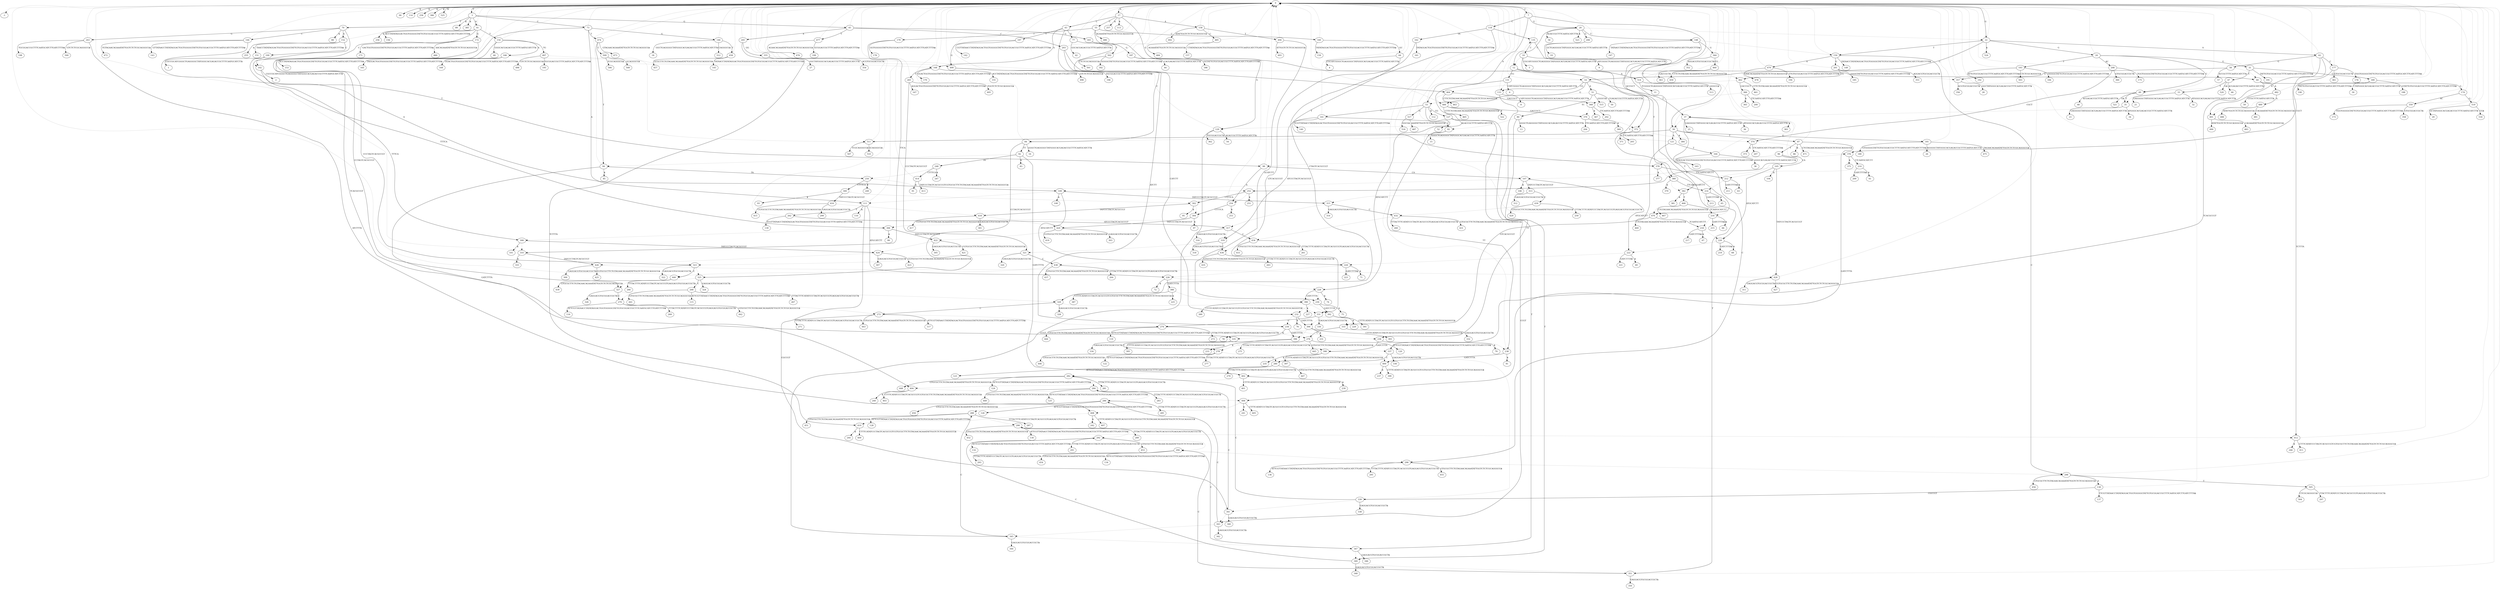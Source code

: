 digraph g {
	0 -> -1 [style=dotted]
	0 -> 3 [label="T"]
	3 -> 0 [style=dotted]
	3 -> 70 [label="T"]
	70 -> 0 [style=dotted]
	70 -> 152 [label="A"]
	152 -> 0 [style=dotted]
	152 -> 100 [label="C"]
	100 -> 102 [style=dotted]
	100 -> 1 [label="CGCCGCATCGGGCTGAGGGGCTATGGGCACGAGACCGCTTTCAATGCATCTT$"]
	100 -> 306 [label="TTTCA"]
	306 -> 308 [style=dotted]
	306 -> 99 [label="$"]
	306 -> 422 [label="TATCCCTAGTCACGCCGT"]
	422 -> 424 [style=dotted]
	422 -> 305 [label="GAGGACGTGCGGACCGCT$"]
	422 -> 421 [label="CGTGCGCTTCTGTAGAACAGAAATATTGGTCTCTCGCAGGGCG$"]
	152 -> 151 [label="TAACCTATATAGGACTGGTGGGGGTATTGTGCGGACCGCTTTCAATGCATCTTGATCTTTA$"]
	152 -> 255 [label="$"]
	70 -> 98 [label="T"]
	98 -> 0 [style=dotted]
	98 -> 107 [label="CA"]
	107 -> 109 [style=dotted]
	107 -> 222 [label="ATGCATCTT"]
	222 -> 224 [style=dotted]
	222 -> 69 [label="$"]
	222 -> 221 [label="GATCTTTA$"]
	107 -> 106 [label="$"]
	107 -> 313 [label="TATCCCTAGTCACGCCGT"]
	313 -> 315 [style=dotted]
	313 -> 430 [label="C"]
	430 -> 432 [style=dotted]
	430 -> 259 [label="TTTACTTTCATATCCCTAGTCACGCCGTGAGGACGTGCGGACCGCT$"]
	430 -> 429 [label="GTGCGCTTCTGTAGAACAGAAATATTGGTCTCTCGCAGGGCG$"]
	313 -> 312 [label="GAGGACGTGCGGACCGCT$"]
	98 -> 254 [label="A"]
	254 -> 0 [style=dotted]
	254 -> 304 [label="CTTTCA"]
	304 -> 306 [style=dotted]
	304 -> 97 [label="$"]
	304 -> 420 [label="TATCCCTAGTCACGCCGT"]
	420 -> 422 [style=dotted]
	420 -> 303 [label="GAGGACGTGCGGACCGCT$"]
	420 -> 419 [label="CGTGCGCTTCTGTAGAACAGAAATATTGGTCTCTCGCAGGGCG$"]
	254 -> 253 [label="$"]
	70 -> 144 [label="C"]
	144 -> 0 [style=dotted]
	144 -> 109 [label="A"]
	109 -> 111 [style=dotted]
	109 -> 224 [label="ATGCATCTT"]
	224 -> 226 [style=dotted]
	224 -> 71 [label="$"]
	224 -> 223 [label="GATCTTTA$"]
	109 -> 108 [label="$"]
	109 -> 315 [label="TATCCCTAGTCACGCCGT"]
	315 -> 317 [style=dotted]
	315 -> 432 [label="C"]
	432 -> 434 [style=dotted]
	432 -> 260 [label="TTTACTTTCATATCCCTAGTCACGCCGTGAGGACGTGCGGACCGCT$"]
	432 -> 431 [label="GTGCGCTTCTGTAGAACAGAAATATTGGTCTCTCGCAGGGCG$"]
	315 -> 314 [label="GAGGACGTGCGGACCGCT$"]
	144 -> 143 [label="GTTATAACCTATATAGGACTGGTGGGGGTATTGTGCGGACCGCTTTCAATGCATCTTGATCTTTA$"]
	144 -> 472 [label="TGTAGAACAGAAATATTGGTCTCTCGCAGGGCG$"]
	70 -> 88 [label="$"]
	70 -> 243 [label="G"]
	243 -> 0 [style=dotted]
	243 -> 198 [label="TGCGGACCGCTTTCAATGCATCTTGATCTTTA$"]
	243 -> 408 [label="ATCTTTA"]
	408 -> 410 [style=dotted]
	408 -> 242 [label="$"]
	408 -> 407 [label="CTTTCATATCCCTAGTCACGCCGTCGTGCGCTTCTGTAGAACAGAAATATTGGTCTCTCGCAGGGCG$"]
	243 -> 500 [label="GTCTCTCGCAGGGCG$"]
	3 -> 41 [label="A"]
	41 -> 0 [style=dotted]
	41 -> 102 [label="C"]
	102 -> 0 [style=dotted]
	102 -> 2 [label="CGCCGCATCGGGCTGAGGGGCTATGGGCACGAGACCGCTTTCAATGCATCTT$"]
	102 -> 308 [label="TTTCA"]
	308 -> 310 [style=dotted]
	308 -> 101 [label="$"]
	308 -> 424 [label="TATCCCTAGTCACGCCGT"]
	424 -> 426 [style=dotted]
	424 -> 307 [label="GAGGACGTGCGGACCGCT$"]
	424 -> 423 [label="CGTGCGCTTCTGTAGAACAGAAATATTGGTCTCTCGCAGGGCG$"]
	41 -> 154 [label="T"]
	154 -> 0 [style=dotted]
	154 -> 40 [label="GGGCACGAGACCGCTTTCAATGCATCTT$"]
	154 -> 166 [label="A"]
	166 -> 168 [style=dotted]
	166 -> 153 [label="ACCTATATAGGACTGGTGGGGGTATTGTGCGGACCGCTTTCAATGCATCTTGATCTTTA$"]
	166 -> 165 [label="TAGGACTGGTGGGGGTATTGTGCGGACCGCTTTCAATGCATCTTGATCTTTA$"]
	166 -> 169 [label="GGACTGGTGGGGGTATTGTGCGGACCGCTTTCAATGCATCTTGATCTTTA$"]
	154 -> 497 [label="TG"]
	497 -> 499 [style=dotted]
	497 -> 195 [label="TGCGGACCGCTTTCAATGCATCTTGATCTTTA$"]
	497 -> 496 [label="GTCTCTCGCAGGGCG$"]
	154 -> 323 [label="CCCTAGTCACGCCGT"]
	323 -> 325 [style=dotted]
	323 -> 440 [label="C"]
	440 -> 0 [style=dotted]
	440 -> 266 [label="TTTACTTTCATATCCCTAGTCACGCCGTGAGGACGTGCGGACCGCT$"]
	440 -> 439 [label="GTGCGCTTCTGTAGAACAGAAATATTGGTCTCTCGCAGGGCG$"]
	323 -> 322 [label="GAGGACGTGCGGACCGCT$"]
	41 -> 172 [label="G"]
	172 -> 0 [style=dotted]
	172 -> 335 [label="TCACGCCGT"]
	335 -> 337 [style=dotted]
	335 -> 278 [label="C"]
	278 -> 280 [style=dotted]
	278 -> 122 [label="ATTCGTTATAACCTATATAGGACTGGTGGGGGTATTGTGCGGACCGCTTTCAATGCATCTTGATCTTTA$"]
	278 -> 277 [label="TTTACTTTCATATCCCTAGTCACGCCGTGAGGACGTGCGGACCGCT$"]
	278 -> 446 [label="GTGCGCTTCTGTAGAACAGAAATATTGGTCTCTCGCAGGGCG$"]
	335 -> 334 [label="GAGGACGTGCGGACCGCT$"]
	172 -> 171 [label="GACTGGTGGGGGTATTGTGCGGACCGCTTTCAATGCATCTTGATCTTTA$"]
	172 -> 480 [label="AACAGAAATATTGGTCTCTCGCAGGGCG$"]
	41 -> 156 [label="ACCTATATAGGACTGGTGGGGGTATTGTGCGGACCGCTTTCAATGCATCTTGATCTTTA$"]
	41 -> 256 [label="$"]
	3 -> 73 [label="C"]
	73 -> 0 [style=dotted]
	73 -> 146 [label="G"]
	146 -> 0 [style=dotted]
	146 -> 18 [label="GGCTGAGGGGCTATGGGCACGAGACCGCTTTCAATGCATCTT$"]
	146 -> 458 [label="T"]
	458 -> 0 [style=dotted]
	458 -> 145 [label="TATAACCTATATAGGACTGGTGGGGGTATTGTGCGGACCGCTTTCAATGCATCTTGATCTTTA$"]
	458 -> 457 [label="GCGCTTCTGTAGAACAGAAATATTGGTCTCTCGCAGGGCG$"]
	146 -> 512 [label="CAGGGCG$"]
	73 -> 111 [label="A"]
	111 -> 0 [style=dotted]
	111 -> 226 [label="ATGCATCTT"]
	226 -> 228 [style=dotted]
	226 -> 72 [label="$"]
	226 -> 388 [label="GATCTTTA"]
	388 -> 390 [style=dotted]
	388 -> 225 [label="$"]
	388 -> 387 [label="CTTTCATATCCCTAGTCACGCCGTCGTGCGCTTCTGTAGAACAGAAATATTGGTCTCTCGCAGGGCG$"]
	111 -> 110 [label="$"]
	111 -> 341 [label="CGCCGT"]
	341 -> 343 [style=dotted]
	341 -> 284 [label="C"]
	284 -> 286 [style=dotted]
	284 -> 125 [label="ATTCGTTATAACCTATATAGGACTGGTGGGGGTATTGTGCGGACCGCTTTCAATGCATCTTGATCTTTA$"]
	284 -> 283 [label="TTTACTTTCATATCCCTAGTCACGCCGTGAGGACGTGCGGACCGCT$"]
	284 -> 449 [label="GTGCGCTTCTGTAGAACAGAAATATTGGTCTCTCGCAGGGCG$"]
	341 -> 340 [label="GAGGACGTGCGGACCGCT$"]
	111 -> 262 [label="T"]
	262 -> 0 [style=dotted]
	262 -> 139 [label="TCGTTATAACCTATATAGGACTGGTGGGGGTATTGTGCGGACCGCTTTCAATGCATCTTGATCTTTA$"]
	262 -> 317 [label="ATCCCTAGTCACGCCGT"]
	317 -> 319 [style=dotted]
	317 -> 434 [label="C"]
	434 -> 436 [style=dotted]
	434 -> 261 [label="TTTACTTTCATATCCCTAGTCACGCCGTGAGGACGTGCGGACCGCT$"]
	434 -> 433 [label="GTGCGCTTCTGTAGAACAGAAATATTGGTCTCTCGCAGGGCG$"]
	317 -> 316 [label="GAGGACGTGCGGACCGCT$"]
	73 -> 474 [label="T"]
	474 -> 0 [style=dotted]
	474 -> 94 [label="T"]
	94 -> 0 [style=dotted]
	94 -> 85 [label="$"]
	94 -> 250 [label="TA"]
	250 -> 252 [style=dotted]
	250 -> 300 [label="CTTTCA"]
	300 -> 302 [style=dotted]
	300 -> 93 [label="$"]
	300 -> 416 [label="TATCCCTAGTCACGCCGT"]
	416 -> 418 [style=dotted]
	416 -> 299 [label="GAGGACGTGCGGACCGCT$"]
	416 -> 415 [label="CGTGCGCTTCTGTAGAACAGAAATATTGGTCTCTCGCAGGGCG$"]
	250 -> 249 [label="$"]
	94 -> 404 [label="GATCTTTA"]
	404 -> 406 [style=dotted]
	404 -> 240 [label="$"]
	404 -> 403 [label="CTTTCATATCCCTAGTCACGCCGTCGTGCGCTTCTGTAGAACAGAAATATTGGTCTCTCGCAGGGCG$"]
	474 -> 473 [label="GTAGAACAGAAATATTGGTCTCTCGCAGGGCG$"]
	474 -> 509 [label="C"]
	509 -> 511 [style=dotted]
	509 -> 506 [label="TCGCAGGGCG$"]
	509 -> 508 [label="GCAGGGCG$"]
	73 -> 327 [label="CCTAGTCACGCCGT"]
	327 -> 329 [style=dotted]
	327 -> 270 [label="C"]
	270 -> 272 [style=dotted]
	270 -> 116 [label="ATTCGTTATAACCTATATAGGACTGGTGGGGGTATTGTGCGGACCGCTTTCAATGCATCTTGATCTTTA$"]
	270 -> 269 [label="TTTACTTTCATATCCCTAGTCACGCCGTGAGGACGTGCGGACCGCT$"]
	270 -> 442 [label="GTGCGCTTCTGTAGAACAGAAATATTGGTCTCTCGCAGGGCG$"]
	327 -> 326 [label="GAGGACGTGCGGACCGCT$"]
	3 -> 45 [label="G"]
	45 -> 0 [style=dotted]
	45 -> 245 [label="A"]
	245 -> 0 [style=dotted]
	245 -> 355 [label="GG"]
	355 -> 357 [style=dotted]
	355 -> 27 [label="GGCTATGGGCACGAGACCGCTTTCAATGCATCTT$"]
	355 -> 354 [label="ACGTGCGGACCGCT$"]
	245 -> 410 [label="TCTTTA"]
	410 -> 412 [style=dotted]
	410 -> 244 [label="$"]
	410 -> 409 [label="CTTTCATATCCCTAGTCACGCCGTCGTGCGCTTCTGTAGAACAGAAATATTGGTCTCTCGCAGGGCG$"]
	45 -> 183 [label="G"]
	183 -> 0 [style=dotted]
	183 -> 187 [label="G"]
	187 -> 0 [style=dotted]
	187 -> 44 [label="CACGAGACCGCTTTCAATGCATCTT$"]
	187 -> 186 [label="GGTATTGTGCGGACCGCTTTCAATGCATCTTGATCTTTA$"]
	183 -> 502 [label="T"]
	502 -> 0 [style=dotted]
	502 -> 182 [label="GGGGGTATTGTGCGGACCGCTTTCAATGCATCTTGATCTTTA$"]
	502 -> 501 [label="CTCTCGCAGGGCG$"]
	45 -> 203 [label="C"]
	203 -> 0 [style=dotted]
	203 -> 234 [label="ATCTT"]
	234 -> 236 [style=dotted]
	234 -> 78 [label="$"]
	234 -> 396 [label="GATCTTTA"]
	396 -> 398 [style=dotted]
	396 -> 233 [label="$"]
	396 -> 395 [label="CTTTCATATCCCTAGTCACGCCGTCGTGCGCTTCTGTAGAACAGAAATATTGGTCTCTCGCAGGGCG$"]
	203 -> 464 [label="G"]
	464 -> 466 [style=dotted]
	464 -> 368 [label="GACCGCT"]
	368 -> 370 [style=dotted]
	368 -> 202 [label="TTCAATGCATCTTGATCTTTA$"]
	368 -> 367 [label="$"]
	464 -> 463 [label="CTTCTGTAGAACAGAAATATTGGTCTCTCGCAGGGCG$"]
	45 -> 477 [label="T"]
	477 -> 0 [style=dotted]
	477 -> 199 [label="GCGGACCGCTTTCAATGCATCTTGATCTTTA$"]
	477 -> 476 [label="AGAACAGAAATATTGGTCTCTCGCAGGGCG$"]
	3 -> 89 [label="$"]
	3 -> 385 [label="$"]
	0 -> 17 [label="A"]
	17 -> 0 [style=dotted]
	17 -> 55 [label="C"]
	55 -> 0 [style=dotted]
	55 -> 160 [label="C"]
	160 -> 0 [style=dotted]
	160 -> 64 [label="GC"]
	64 -> 0 [style=dotted]
	64 -> 4 [label="CGCATCGGGCTGAGGGGCTATGGGCACGAGACCGCTTTCAATGCATCTT$"]
	64 -> 378 [label="T"]
	378 -> 380 [style=dotted]
	378 -> 212 [label="TTCAATGCATCTT"]
	212 -> 214 [style=dotted]
	212 -> 63 [label="$"]
	212 -> 211 [label="GATCTTTA$"]
	378 -> 377 [label="$"]
	160 -> 159 [label="TATATAGGACTGGTGGGGGTATTGTGCGGACCGCTTTCAATGCATCTTGATCTTTA$"]
	55 -> 129 [label="G"]
	129 -> 0 [style=dotted]
	129 -> 54 [label="AGACCGCTTTCAATGCATCTT$"]
	129 -> 345 [label="CCGT"]
	345 -> 347 [style=dotted]
	345 -> 288 [label="C"]
	288 -> 290 [style=dotted]
	288 -> 128 [label="ATTCGTTATAACCTATATAGGACTGGTGGGGGTATTGTGCGGACCGCTTTCAATGCATCTTGATCTTTA$"]
	288 -> 287 [label="TTTACTTTCATATCCCTAGTCACGCCGTGAGGACGTGCGGACCGCT$"]
	288 -> 451 [label="GTGCGCTTCTGTAGAACAGAAATATTGGTCTCTCGCAGGGCG$"]
	345 -> 344 [label="GAGGACGTGCGGACCGCT$"]
	129 -> 362 [label="TGCGGACCGCT$"]
	55 -> 179 [label="T"]
	179 -> 0 [style=dotted]
	179 -> 310 [label="TTCA"]
	310 -> 0 [style=dotted]
	310 -> 103 [label="$"]
	310 -> 426 [label="TATCCCTAGTCACGCCGT"]
	426 -> 428 [style=dotted]
	426 -> 309 [label="GAGGACGTGCGGACCGCT$"]
	426 -> 425 [label="CGTGCGCTTCTGTAGAACAGAAATATTGGTCTCTCGCAGGGCG$"]
	179 -> 178 [label="GGTGGGGGTATTGTGCGGACCGCTTTCAATGCATCTTGATCTTTA$"]
	55 -> 486 [label="AGAAATATTGGTCTCTCGCAGGGCG$"]
	17 -> 43 [label="T"]
	43 -> 0 [style=dotted]
	43 -> 84 [label="C"]
	84 -> 0 [style=dotted]
	84 -> 16 [label="GGGCTGAGGGGCTATGGGCACGAGACCGCTTTCAATGCATCTT$"]
	84 -> 92 [label="TT"]
	92 -> 94 [style=dotted]
	92 -> 83 [label="$"]
	92 -> 248 [label="TA"]
	248 -> 250 [style=dotted]
	248 -> 414 [label="CTTTCA"]
	414 -> 0 [style=dotted]
	414 -> 91 [label="$"]
	414 -> 413 [label="TATCCCTAGTCACGCCGTCGTGCGCTTCTGTAGAACAGAAATATTGGTCTCTCGCAGGGCG$"]
	248 -> 247 [label="$"]
	92 -> 402 [label="GATCTTTA"]
	402 -> 404 [style=dotted]
	402 -> 239 [label="$"]
	402 -> 401 [label="CTTTCATATCCCTAGTCACGCCGTCGTGCGCTTCTGTAGAACAGAAATATTGGTCTCTCGCAGGGCG$"]
	84 -> 325 [label="CCTAGTCACGCCGT"]
	325 -> 327 [style=dotted]
	325 -> 268 [label="C"]
	268 -> 270 [style=dotted]
	268 -> 115 [label="ATTCGTTATAACCTATATAGGACTGGTGGGGGTATTGTGCGGACCGCTTTCAATGCATCTTGATCTTTA$"]
	268 -> 267 [label="TTTACTTTCATATCCCTAGTCACGCCGTGAGGACGTGCGGACCGCT$"]
	268 -> 441 [label="GTGCGCTTCTGTAGAACAGAAATATTGGTCTCTCGCAGGGCG$"]
	325 -> 324 [label="GAGGACGTGCGGACCGCT$"]
	43 -> 77 [label="G"]
	77 -> 0 [style=dotted]
	77 -> 42 [label="GGCACGAGACCGCTTTCAATGCATCTT$"]
	77 -> 232 [label="CATCTT"]
	232 -> 234 [style=dotted]
	232 -> 76 [label="$"]
	232 -> 394 [label="GATCTTTA"]
	394 -> 396 [style=dotted]
	394 -> 231 [label="$"]
	394 -> 393 [label="CTTTCATATCCCTAGTCACGCCGTCGTGCGCTTCTGTAGAACAGAAATATTGGTCTCTCGCAGGGCG$"]
	43 -> 197 [label="T"]
	197 -> 0 [style=dotted]
	197 -> 142 [label="CGTTATAACCTATATAGGACTGGTGGGGGTATTGTGCGGACCGCTTTCAATGCATCTTGATCTTTA$"]
	197 -> 499 [label="G"]
	499 -> 0 [style=dotted]
	499 -> 196 [label="TGCGGACCGCTTTCAATGCATCTTGATCTTTA$"]
	499 -> 498 [label="GTCTCTCGCAGGGCG$"]
	43 -> 168 [label="A"]
	168 -> 0 [style=dotted]
	168 -> 155 [label="ACCTATATAGGACTGGTGGGGGTATTGTGCGGACCGCTTTCAATGCATCTTGATCTTTA$"]
	168 -> 265 [label="T"]
	265 -> 0 [style=dotted]
	265 -> 167 [label="AGGACTGGTGGGGGTATTGTGCGGACCGCTTTCAATGCATCTTGATCTTTA$"]
	265 -> 321 [label="CCCTAGTCACGCCGT"]
	321 -> 323 [style=dotted]
	321 -> 438 [label="C"]
	438 -> 440 [style=dotted]
	438 -> 264 [label="TTTACTTTCATATCCCTAGTCACGCCGTGAGGACGTGCGGACCGCT$"]
	438 -> 437 [label="GTGCGCTTCTGTAGAACAGAAATATTGGTCTCTCGCAGGGCG$"]
	321 -> 320 [label="GAGGACGTGCGGACCGCT$"]
	265 -> 495 [label="TGGTCTCTCGCAGGGCG$"]
	168 -> 170 [label="GGACTGGTGGGGGTATTGTGCGGACCGCTTTCAATGCATCTTGATCTTTA$"]
	17 -> 60 [label="G"]
	60 -> 0 [style=dotted]
	60 -> 174 [label="G"]
	174 -> 0 [style=dotted]
	174 -> 519 [label="G"]
	519 -> 0 [style=dotted]
	519 -> 29 [label="GCTATGGGCACGAGACCGCTTTCAATGCATCTT$"]
	519 -> 518 [label="CG$"]
	174 -> 359 [label="AC"]
	359 -> 0 [style=dotted]
	359 -> 173 [label="TGGTGGGGGTATTGTGCGGACCGCTTTCAATGCATCTTGATCTTTA$"]
	359 -> 358 [label="GTGCGGACCGCT$"]
	60 -> 482 [label="A"]
	482 -> 0 [style=dotted]
	482 -> 59 [label="CCGCTTTCAATGCATCTT$"]
	482 -> 489 [label="A"]
	489 -> 491 [style=dotted]
	489 -> 481 [label="CAGAAATATTGGTCTCTCGCAGGGCG$"]
	489 -> 488 [label="ATATTGGTCTCTCGCAGGGCG$"]
	60 -> 337 [label="TCACGCCGT"]
	337 -> 339 [style=dotted]
	337 -> 280 [label="C"]
	280 -> 282 [style=dotted]
	280 -> 123 [label="ATTCGTTATAACCTATATAGGACTGGTGGGGGTATTGTGCGGACCGCTTTCAATGCATCTTGATCTTTA$"]
	280 -> 279 [label="TTTACTTTCATATCCCTAGTCACGCCGTGAGGACGTGCGGACCGCT$"]
	280 -> 447 [label="GTGCGCTTCTGTAGAACAGAAATATTGGTCTCTCGCAGGGCG$"]
	337 -> 336 [label="GAGGACGTGCGGACCGCT$"]
	17 -> 158 [label="A"]
	158 -> 0 [style=dotted]
	158 -> 494 [label="T"]
	494 -> 0 [style=dotted]
	494 -> 230 [label="GCATCTT"]
	230 -> 232 [style=dotted]
	230 -> 75 [label="$"]
	230 -> 392 [label="GATCTTTA"]
	392 -> 394 [style=dotted]
	392 -> 229 [label="$"]
	392 -> 391 [label="CTTTCATATCCCTAGTCACGCCGTCGTGCGCTTCTGTAGAACAGAAATATTGGTCTCTCGCAGGGCG$"]
	494 -> 493 [label="ATTGGTCTCTCGCAGGGCG$"]
	158 -> 485 [label="C"]
	485 -> 0 [style=dotted]
	485 -> 157 [label="CTATATAGGACTGGTGGGGGTATTGTGCGGACCGCTTTCAATGCATCTTGATCTTTA$"]
	485 -> 484 [label="AGAAATATTGGTCTCTCGCAGGGCG$"]
	158 -> 492 [label="ATATTGGTCTCTCGCAGGGCG$"]
	17 -> 113 [label="$"]
	17 -> 257 [label="$"]
	0 -> 7 [label="C"]
	7 -> 0 [style=dotted]
	7 -> 118 [label="C"]
	118 -> 0 [style=dotted]
	118 -> 135 [label="G"]
	135 -> 0 [style=dotted]
	135 -> 10 [label="C"]
	10 -> 12 [style=dotted]
	10 -> 5 [label="CGCATCGGGCTGAGGGGCTATGGGCACGAGACCGCTTTCAATGCATCTT$"]
	10 -> 9 [label="ATCGGGCTGAGGGGCTATGGGCACGAGACCGCTTTCAATGCATCTT$"]
	10 -> 380 [label="T"]
	380 -> 382 [style=dotted]
	380 -> 214 [label="TTCAATGCATCTT"]
	214 -> 216 [style=dotted]
	214 -> 65 [label="$"]
	214 -> 213 [label="GATCTTTA$"]
	380 -> 379 [label="$"]
	135 -> 351 [label="T"]
	351 -> 0 [style=dotted]
	351 -> 294 [label="C"]
	294 -> 296 [style=dotted]
	294 -> 134 [label="ATTCGTTATAACCTATATAGGACTGGTGGGGGTATTGTGCGGACCGCTTTCAATGCATCTTGATCTTTA$"]
	294 -> 293 [label="TTTACTTTCATATCCCTAGTCACGCCGTGAGGACGTGCGGACCGCT$"]
	294 -> 454 [label="GTGCGCTTCTGTAGAACAGAAATATTGGTCTCTCGCAGGGCG$"]
	351 -> 350 [label="GAGGACGTGCGGACCGCT$"]
	118 -> 329 [label="CTAGTCACGCCGT"]
	329 -> 331 [style=dotted]
	329 -> 272 [label="C"]
	272 -> 274 [style=dotted]
	272 -> 117 [label="ATTCGTTATAACCTATATAGGACTGGTGGGGGTATTGTGCGGACCGCTTTCAATGCATCTTGATCTTTA$"]
	272 -> 271 [label="TTTACTTTCATATCCCTAGTCACGCCGTGAGGACGTGCGGACCGCT$"]
	272 -> 443 [label="GTGCGCTTCTGTAGAACAGAAATATTGGTCTCTCGCAGGGCG$"]
	329 -> 328 [label="GAGGACGTGCGGACCGCT$"]
	118 -> 162 [label="TA"]
	162 -> 0 [style=dotted]
	162 -> 331 [label="GTCACGCCGT"]
	331 -> 333 [style=dotted]
	331 -> 274 [label="C"]
	274 -> 276 [style=dotted]
	274 -> 119 [label="ATTCGTTATAACCTATATAGGACTGGTGGGGGTATTGTGCGGACCGCTTTCAATGCATCTTGATCTTTA$"]
	274 -> 273 [label="TTTACTTTCATATCCCTAGTCACGCCGTGAGGACGTGCGGACCGCT$"]
	274 -> 444 [label="GTGCGCTTCTGTAGAACAGAAATATTGGTCTCTCGCAGGGCG$"]
	331 -> 330 [label="GAGGACGTGCGGACCGCT$"]
	162 -> 161 [label="TATAGGACTGGTGGGGGTATTGTGCGGACCGCTTTCAATGCATCTTGATCTTTA$"]
	7 -> 20 [label="G"]
	20 -> 22 [style=dotted]
	20 -> 12 [label="C"]
	12 -> 14 [style=dotted]
	12 -> 131 [label="CG"]
	131 -> 133 [style=dotted]
	131 -> 6 [label="CATCGGGCTGAGGGGCTATGGGCACGAGACCGCTTTCAATGCATCTT$"]
	131 -> 347 [label="T"]
	347 -> 349 [style=dotted]
	347 -> 290 [label="C"]
	290 -> 292 [style=dotted]
	290 -> 130 [label="ATTCGTTATAACCTATATAGGACTGGTGGGGGTATTGTGCGGACCGCTTTCAATGCATCTTGATCTTTA$"]
	290 -> 289 [label="TTTACTTTCATATCCCTAGTCACGCCGTGAGGACGTGCGGACCGCT$"]
	290 -> 452 [label="GTGCGCTTCTGTAGAACAGAAATATTGGTCTCTCGCAGGGCG$"]
	347 -> 346 [label="GAGGACGTGCGGACCGCT$"]
	12 -> 514 [label="A"]
	514 -> 0 [style=dotted]
	514 -> 11 [label="TCGGGCTGAGGGGCTATGGGCACGAGACCGCTTTCAATGCATCTT$"]
	514 -> 513 [label="GGGCG$"]
	12 -> 382 [label="T"]
	382 -> 0 [style=dotted]
	382 -> 468 [label="T"]
	468 -> 470 [style=dotted]
	468 -> 216 [label="TCAATGCATCTT"]
	216 -> 218 [style=dotted]
	216 -> 66 [label="$"]
	216 -> 215 [label="GATCTTTA$"]
	468 -> 467 [label="CTGTAGAACAGAAATATTGGTCTCTCGCAGGGCG$"]
	382 -> 381 [label="$"]
	20 -> 206 [label="G"]
	206 -> 0 [style=dotted]
	206 -> 19 [label="GCTGAGGGGCTATGGGCACGAGACCGCTTTCAATGCATCTT$"]
	206 -> 372 [label="ACCGCT"]
	372 -> 374 [style=dotted]
	372 -> 205 [label="TTCAATGCATCTTGATCTTTA$"]
	372 -> 371 [label="$"]
	20 -> 56 [label="AGACCGCTTTCAATGCATCTT$"]
	20 -> 148 [label="T"]
	148 -> 150 [style=dotted]
	148 -> 296 [label="C"]
	296 -> 298 [style=dotted]
	296 -> 136 [label="ATTCGTTATAACCTATATAGGACTGGTGGGGGTATTGTGCGGACCGCTTTCAATGCATCTTGATCTTTA$"]
	296 -> 295 [label="TTTACTTTCATATCCCTAGTCACGCCGTGAGGACGTGCGGACCGCT$"]
	296 -> 455 [label="GTGCGCTTCTGTAGAACAGAAATATTGGTCTCTCGCAGGGCG$"]
	148 -> 147 [label="TATAACCTATATAGGACTGGTGGGGGTATTGTGCGGACCGCTTTCAATGCATCTTGATCTTTA$"]
	148 -> 364 [label="G"]
	364 -> 0 [style=dotted]
	364 -> 352 [label="AGGACGTGCGGACCGCT$"]
	364 -> 460 [label="CG"]
	460 -> 462 [style=dotted]
	460 -> 363 [label="GACCGCT$"]
	460 -> 459 [label="CTTCTGTAGAACAGAAATATTGGTCTCTCGCAGGGCG$"]
	20 -> 523 [label="$"]
	7 -> 53 [label="A"]
	53 -> 0 [style=dotted]
	53 -> 141 [label="T"]
	141 -> 0 [style=dotted]
	141 -> 82 [label="C"]
	82 -> 84 [style=dotted]
	82 -> 15 [label="GGGCTGAGGGGCTATGGGCACGAGACCGCTTTCAATGCATCTT$"]
	82 -> 238 [label="TT"]
	238 -> 0 [style=dotted]
	238 -> 81 [label="$"]
	238 -> 400 [label="GATCTTTA"]
	400 -> 402 [style=dotted]
	400 -> 237 [label="$"]
	400 -> 399 [label="CTTTCATATCCCTAGTCACGCCGTCGTGCGCTTCTGTAGAACAGAAATATTGGTCTCTCGCAGGGCG$"]
	141 -> 140 [label="TCGTTATAACCTATATAGGACTGGTGGGGGTATTGTGCGGACCGCTTTCAATGCATCTTGATCTTTA$"]
	141 -> 319 [label="ATCCCTAGTCACGCCGT"]
	319 -> 321 [style=dotted]
	319 -> 436 [label="C"]
	436 -> 438 [style=dotted]
	436 -> 263 [label="TTTACTTTCATATCCCTAGTCACGCCGTGAGGACGTGCGGACCGCT$"]
	436 -> 435 [label="GTGCGCTTCTGTAGAACAGAAATATTGGTCTCTCGCAGGGCG$"]
	319 -> 318 [label="GAGGACGTGCGGACCGCT$"]
	53 -> 127 [label="CG"]
	127 -> 129 [style=dotted]
	127 -> 52 [label="AGACCGCTTTCAATGCATCTT$"]
	127 -> 343 [label="CCGT"]
	343 -> 345 [style=dotted]
	343 -> 286 [label="C"]
	286 -> 288 [style=dotted]
	286 -> 126 [label="ATTCGTTATAACCTATATAGGACTGGTGGGGGTATTGTGCGGACCGCTTTCAATGCATCTTGATCTTTA$"]
	286 -> 285 [label="TTTACTTTCATATCCCTAGTCACGCCGTGAGGACGTGCGGACCGCT$"]
	286 -> 450 [label="GTGCGCTTCTGTAGAACAGAAATATTGGTCTCTCGCAGGGCG$"]
	343 -> 342 [label="GAGGACGTGCGGACCGCT$"]
	53 -> 228 [label="ATGCATCTT"]
	228 -> 230 [style=dotted]
	228 -> 74 [label="$"]
	228 -> 390 [label="GATCTTTA"]
	390 -> 392 [style=dotted]
	390 -> 227 [label="$"]
	390 -> 389 [label="CTTTCATATCCCTAGTCACGCCGTCGTGCGCTTCTGTAGAACAGAAATATTGGTCTCTCGCAGGGCG$"]
	53 -> 112 [label="$"]
	53 -> 517 [label="G"]
	517 -> 0 [style=dotted]
	517 -> 487 [label="AAATATTGGTCTCTCGCAGGGCG$"]
	517 -> 516 [label="GGCG$"]
	7 -> 39 [label="T"]
	39 -> 0 [style=dotted]
	39 -> 181 [label="G"]
	181 -> 0 [style=dotted]
	181 -> 26 [label="AGGGGCTATGGGCACGAGACCGCTTTCAATGCATCTT$"]
	181 -> 180 [label="GTGGGGGTATTGTGCGGACCGCTTTCAATGCATCTTGATCTTTA$"]
	181 -> 475 [label="TAGAACAGAAATATTGGTCTCTCGCAGGGCG$"]
	39 -> 121 [label="A"]
	121 -> 0 [style=dotted]
	121 -> 164 [label="T"]
	164 -> 0 [style=dotted]
	164 -> 38 [label="GGGCACGAGACCGCTTTCAATGCATCTT$"]
	164 -> 163 [label="ATAGGACTGGTGGGGGTATTGTGCGGACCGCTTTCAATGCATCTTGATCTTTA$"]
	121 -> 333 [label="GTCACGCCGT"]
	333 -> 335 [style=dotted]
	333 -> 276 [label="C"]
	276 -> 278 [style=dotted]
	276 -> 120 [label="ATTCGTTATAACCTATATAGGACTGGTGGGGGTATTGTGCGGACCGCTTTCAATGCATCTTGATCTTTA$"]
	276 -> 275 [label="TTTACTTTCATATCCCTAGTCACGCCGTGAGGACGTGCGGACCGCT$"]
	276 -> 445 [label="GTGCGCTTCTGTAGAACAGAAATATTGGTCTCTCGCAGGGCG$"]
	333 -> 332 [label="GAGGACGTGCGGACCGCT$"]
	39 -> 87 [label="T"]
	87 -> 0 [style=dotted]
	87 -> 96 [label="T"]
	96 -> 98 [style=dotted]
	96 -> 105 [label="CA"]
	105 -> 107 [style=dotted]
	105 -> 220 [label="ATGCATCTT"]
	220 -> 222 [style=dotted]
	220 -> 68 [label="$"]
	220 -> 219 [label="GATCTTTA$"]
	105 -> 104 [label="$"]
	105 -> 428 [label="TATCCCTAGTCACGCCGT"]
	428 -> 0 [style=dotted]
	428 -> 311 [label="GAGGACGTGCGGACCGCT$"]
	428 -> 427 [label="CGTGCGCTTCTGTAGAACAGAAATATTGGTCTCTCGCAGGGCG$"]
	96 -> 252 [label="A"]
	252 -> 254 [style=dotted]
	252 -> 302 [label="CTTTCA"]
	302 -> 304 [style=dotted]
	302 -> 95 [label="$"]
	302 -> 418 [label="TATCCCTAGTCACGCCGT"]
	418 -> 420 [style=dotted]
	418 -> 301 [label="GAGGACGTGCGGACCGCT$"]
	418 -> 417 [label="CGTGCGCTTCTGTAGAACAGAAATATTGGTCTCTCGCAGGGCG$"]
	252 -> 251 [label="$"]
	87 -> 86 [label="$"]
	87 -> 406 [label="GATCTTTA"]
	406 -> 408 [style=dotted]
	406 -> 241 [label="$"]
	406 -> 405 [label="CTTTCATATCCCTAGTCACGCCGTCGTGCGCTTCTGTAGAACAGAAATATTGGTCTCTCGCAGGGCG$"]
	87 -> 471 [label="CTGTAGAACAGAAATATTGGTCTCTCGCAGGGCG$"]
	39 -> 384 [label="$"]
	39 -> 511 [label="C"]
	511 -> 0 [style=dotted]
	511 -> 507 [label="TCGCAGGGCG$"]
	511 -> 510 [label="GCAGGGCG$"]
	0 -> 22 [label="G"]
	22 -> 0 [style=dotted]
	22 -> 14 [label="C"]
	14 -> 0 [style=dotted]
	14 -> 133 [label="CG"]
	133 -> 135 [style=dotted]
	133 -> 8 [label="CATCGGGCTGAGGGGCTATGGGCACGAGACCGCTTTCAATGCATCTT$"]
	133 -> 349 [label="T"]
	349 -> 351 [style=dotted]
	349 -> 292 [label="C"]
	292 -> 294 [style=dotted]
	292 -> 132 [label="ATTCGTTATAACCTATATAGGACTGGTGGGGGTATTGTGCGGACCGCTTTCAATGCATCTTGATCTTTA$"]
	292 -> 291 [label="TTTACTTTCATATCCCTAGTCACGCCGTGAGGACGTGCGGACCGCT$"]
	292 -> 453 [label="GTGCGCTTCTGTAGAACAGAAATATTGGTCTCTCGCAGGGCG$"]
	349 -> 348 [label="GAGGACGTGCGGACCGCT$"]
	14 -> 51 [label="A"]
	51 -> 53 [style=dotted]
	51 -> 80 [label="TC"]
	80 -> 82 [style=dotted]
	80 -> 13 [label="GGGCTGAGGGGCTATGGGCACGAGACCGCTTTCAATGCATCTT$"]
	80 -> 236 [label="TT"]
	236 -> 238 [style=dotted]
	236 -> 79 [label="$"]
	236 -> 398 [label="GATCTTTA"]
	398 -> 400 [style=dotted]
	398 -> 235 [label="$"]
	398 -> 397 [label="CTTTCATATCCCTAGTCACGCCGTCGTGCGCTTCTGTAGAACAGAAATATTGGTCTCTCGCAGGGCG$"]
	51 -> 50 [label="CGAGACCGCTTTCAATGCATCTT$"]
	51 -> 515 [label="GGGCG$"]
	14 -> 37 [label="T"]
	37 -> 39 [style=dotted]
	37 -> 25 [label="GAGGGGCTATGGGCACGAGACCGCTTTCAATGCATCTT$"]
	37 -> 36 [label="ATGGGCACGAGACCGCTTTCAATGCATCTT$"]
	37 -> 470 [label="T"]
	470 -> 0 [style=dotted]
	470 -> 218 [label="TCAATGCATCTT"]
	218 -> 220 [style=dotted]
	218 -> 67 [label="$"]
	218 -> 217 [label="GATCTTTA$"]
	470 -> 469 [label="CTGTAGAACAGAAATATTGGTCTCTCGCAGGGCG$"]
	37 -> 383 [label="$"]
	14 -> 466 [label="G"]
	466 -> 0 [style=dotted]
	466 -> 370 [label="GACCGCT"]
	370 -> 372 [style=dotted]
	370 -> 204 [label="TTCAATGCATCTTGATCTTTA$"]
	370 -> 369 [label="$"]
	466 -> 465 [label="CTTCTGTAGAACAGAAATATTGGTCTCTCGCAGGGCG$"]
	466 -> 522 [label="$"]
	22 -> 24 [label="G"]
	24 -> 0 [style=dotted]
	24 -> 31 [label="G"]
	31 -> 0 [style=dotted]
	31 -> 47 [label="C"]
	47 -> 49 [style=dotted]
	47 -> 33 [label="T"]
	33 -> 35 [style=dotted]
	33 -> 21 [label="GAGGGGCTATGGGCACGAGACCGCTTTCAATGCATCTT$"]
	33 -> 32 [label="ATGGGCACGAGACCGCTTTCAATGCATCTT$"]
	47 -> 46 [label="ACGAGACCGCTTTCAATGCATCTT$"]
	47 -> 520 [label="G$"]
	31 -> 189 [label="G"]
	189 -> 0 [style=dotted]
	189 -> 30 [label="CTATGGGCACGAGACCGCTTTCAATGCATCTT$"]
	189 -> 188 [label="GTATTGTGCGGACCGCTTTCAATGCATCTTGATCTTTA$"]
	189 -> 190 [label="TATTGTGCGGACCGCTTTCAATGCATCTTGATCTTTA$"]
	31 -> 191 [label="TATTGTGCGGACCGCTTTCAATGCATCTTGATCTTTA$"]
	24 -> 49 [label="C"]
	49 -> 0 [style=dotted]
	49 -> 35 [label="T"]
	35 -> 37 [style=dotted]
	35 -> 23 [label="GAGGGGCTATGGGCACGAGACCGCTTTCAATGCATCTT$"]
	35 -> 34 [label="ATGGGCACGAGACCGCTTTCAATGCATCTT$"]
	49 -> 48 [label="ACGAGACCGCTTTCAATGCATCTT$"]
	49 -> 521 [label="G$"]
	24 -> 208 [label="AC"]
	208 -> 0 [style=dotted]
	208 -> 175 [label="TGGTGGGGGTATTGTGCGGACCGCTTTCAATGCATCTTGATCTTTA$"]
	208 -> 374 [label="CGCT"]
	374 -> 376 [style=dotted]
	374 -> 207 [label="TTCAATGCATCTTGATCTTTA$"]
	374 -> 373 [label="$"]
	208 -> 360 [label="GTGCGGACCGCT$"]
	24 -> 193 [label="T"]
	193 -> 0 [style=dotted]
	193 -> 184 [label="GGGGGTATTGTGCGGACCGCTTTCAATGCATCTTGATCTTTA$"]
	193 -> 192 [label="ATTGTGCGGACCGCTTTCAATGCATCTTGATCTTTA$"]
	193 -> 503 [label="CTCTCGCAGGGCG$"]
	22 -> 62 [label="A"]
	62 -> 0 [style=dotted]
	62 -> 58 [label="G"]
	58 -> 60 [style=dotted]
	58 -> 357 [label="G"]
	357 -> 0 [style=dotted]
	357 -> 28 [label="GGCTATGGGCACGAGACCGCTTTCAATGCATCTT$"]
	357 -> 356 [label="ACGTGCGGACCGCT$"]
	58 -> 57 [label="ACCGCTTTCAATGCATCTT$"]
	62 -> 177 [label="C"]
	177 -> 0 [style=dotted]
	177 -> 376 [label="CGCT"]
	376 -> 378 [style=dotted]
	376 -> 210 [label="TTCAATGCATCTT"]
	210 -> 212 [style=dotted]
	210 -> 61 [label="$"]
	210 -> 209 [label="GATCTTTA$"]
	376 -> 375 [label="$"]
	177 -> 176 [label="TGGTGGGGGTATTGTGCGGACCGCTTTCAATGCATCTTGATCTTTA$"]
	177 -> 361 [label="GTGCGGACCGCT$"]
	62 -> 412 [label="TCTTTA"]
	412 -> 0 [style=dotted]
	412 -> 246 [label="$"]
	412 -> 411 [label="CTTTCATATCCCTAGTCACGCCGTCGTGCGCTTCTGTAGAACAGAAATATTGGTCTCTCGCAGGGCG$"]
	62 -> 491 [label="A"]
	491 -> 0 [style=dotted]
	491 -> 483 [label="CAGAAATATTGGTCTCTCGCAGGGCG$"]
	491 -> 490 [label="ATATTGGTCTCTCGCAGGGCG$"]
	22 -> 150 [label="T"]
	150 -> 0 [style=dotted]
	150 -> 298 [label="C"]
	298 -> 0 [style=dotted]
	298 -> 138 [label="A"]
	138 -> 0 [style=dotted]
	138 -> 339 [label="CGCCGT"]
	339 -> 341 [style=dotted]
	339 -> 282 [label="C"]
	282 -> 284 [style=dotted]
	282 -> 124 [label="ATTCGTTATAACCTATATAGGACTGGTGGGGGTATTGTGCGGACCGCTTTCAATGCATCTTGATCTTTA$"]
	282 -> 281 [label="TTTACTTTCATATCCCTAGTCACGCCGTGAGGACGTGCGGACCGCT$"]
	282 -> 448 [label="GTGCGCTTCTGTAGAACAGAAATATTGGTCTCTCGCAGGGCG$"]
	339 -> 338 [label="GAGGACGTGCGGACCGCT$"]
	138 -> 137 [label="TTCGTTATAACCTATATAGGACTGGTGGGGGTATTGTGCGGACCGCTTTCAATGCATCTTGATCTTTA$"]
	298 -> 505 [label="T"]
	505 -> 0 [style=dotted]
	505 -> 297 [label="TTACTTTCATATCCCTAGTCACGCCGTGAGGACGTGCGGACCGCT$"]
	505 -> 504 [label="CTCGCAGGGCG$"]
	298 -> 456 [label="GTGCGCTTCTGTAGAACAGAAATATTGGTCTCTCGCAGGGCG$"]
	150 -> 149 [label="TATAACCTATATAGGACTGGTGGGGGTATTGTGCGGACCGCTTTCAATGCATCTTGATCTTTA$"]
	150 -> 201 [label="G"]
	201 -> 0 [style=dotted]
	201 -> 185 [label="GGGGTATTGTGCGGACCGCTTTCAATGCATCTTGATCTTTA$"]
	201 -> 462 [label="CG"]
	462 -> 464 [style=dotted]
	462 -> 366 [label="GACCGCT"]
	366 -> 368 [style=dotted]
	366 -> 200 [label="TTCAATGCATCTTGATCTTTA$"]
	366 -> 365 [label="$"]
	462 -> 461 [label="CTTCTGTAGAACAGAAATATTGGTCTCTCGCAGGGCG$"]
	201 -> 353 [label="AGGACGTGCGGACCGCT$"]
	150 -> 479 [label="A"]
	479 -> 0 [style=dotted]
	479 -> 194 [label="TTGTGCGGACCGCTTTCAATGCATCTTGATCTTTA$"]
	479 -> 478 [label="GAACAGAAATATTGGTCTCTCGCAGGGCG$"]
	22 -> 524 [label="$"]
	0 -> 90 [label="$"]
	0 -> 114 [label="$"]
	0 -> 258 [label="$"]
	0 -> 386 [label="$"]
	0 -> 525 [label="$"]
}
